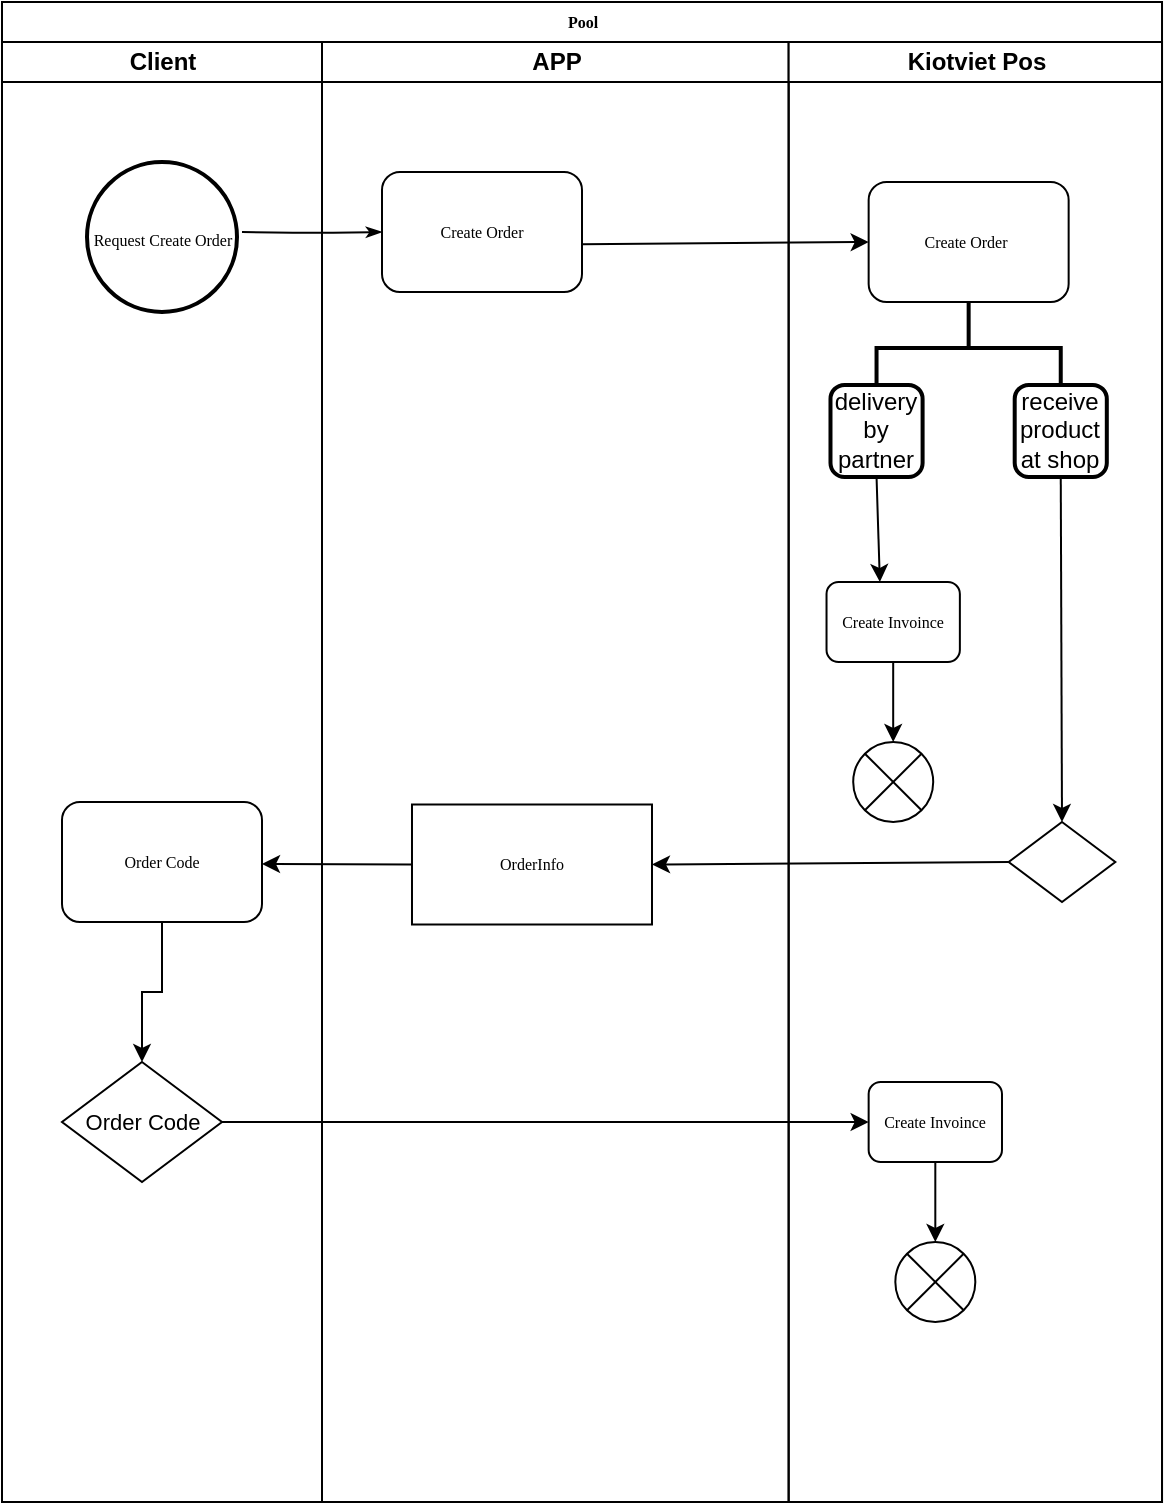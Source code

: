 <mxfile version="13.8.6" type="github">
  <diagram name="Page-1" id="74e2e168-ea6b-b213-b513-2b3c1d86103e">
    <mxGraphModel dx="983" dy="492" grid="1" gridSize="10" guides="1" tooltips="1" connect="1" arrows="1" fold="1" page="1" pageScale="1" pageWidth="1100" pageHeight="850" background="#ffffff" math="0" shadow="0">
      <root>
        <mxCell id="0" />
        <mxCell id="1" parent="0" />
        <mxCell id="77e6c97f196da883-1" value="Pool" style="swimlane;html=1;childLayout=stackLayout;startSize=20;rounded=0;shadow=0;labelBackgroundColor=none;strokeWidth=1;fontFamily=Verdana;fontSize=8;align=center;" parent="1" vertex="1">
          <mxGeometry x="70" y="40" width="580.01" height="750" as="geometry" />
        </mxCell>
        <mxCell id="77e6c97f196da883-2" value="Client" style="swimlane;html=1;startSize=20;" parent="77e6c97f196da883-1" vertex="1">
          <mxGeometry y="20" width="160" height="730" as="geometry" />
        </mxCell>
        <mxCell id="77e6c97f196da883-9" value="Order Code" style="rounded=1;whiteSpace=wrap;html=1;shadow=0;labelBackgroundColor=none;strokeWidth=1;fontFamily=Verdana;fontSize=8;align=center;" parent="77e6c97f196da883-2" vertex="1">
          <mxGeometry x="30" y="380" width="100" height="60" as="geometry" />
        </mxCell>
        <mxCell id="KoxVc82YLb97do5Z55c8-21" value="&lt;span style=&quot;font-family: &amp;#34;verdana&amp;#34; ; font-size: 8px&quot;&gt;Request Create Order&lt;/span&gt;" style="strokeWidth=2;html=1;shape=mxgraph.flowchart.start_2;whiteSpace=wrap;" vertex="1" parent="77e6c97f196da883-2">
          <mxGeometry x="42.5" y="60" width="75" height="75" as="geometry" />
        </mxCell>
        <mxCell id="KoxVc82YLb97do5Z55c8-30" value="" style="rhombus;whiteSpace=wrap;html=1;rounded=0;shadow=0;labelBackgroundColor=none;strokeWidth=1;fontFamily=Verdana;fontSize=8;align=center;" vertex="1" parent="77e6c97f196da883-2">
          <mxGeometry x="30" y="510" width="80" height="60" as="geometry" />
        </mxCell>
        <mxCell id="KoxVc82YLb97do5Z55c8-70" value="" style="endArrow=classic;html=1;entryX=0;entryY=0.5;entryDx=0;entryDy=0;" edge="1" parent="77e6c97f196da883-2" target="KoxVc82YLb97do5Z55c8-69">
          <mxGeometry width="50" height="50" relative="1" as="geometry">
            <mxPoint x="110" y="540" as="sourcePoint" />
            <mxPoint x="160" y="490" as="targetPoint" />
          </mxGeometry>
        </mxCell>
        <mxCell id="KoxVc82YLb97do5Z55c8-78" value="Order Code" style="edgeLabel;html=1;align=center;verticalAlign=middle;resizable=0;points=[];" vertex="1" connectable="0" parent="KoxVc82YLb97do5Z55c8-70">
          <mxGeometry x="-0.144" y="-2" relative="1" as="geometry">
            <mxPoint x="-178.62" y="-2" as="offset" />
          </mxGeometry>
        </mxCell>
        <mxCell id="KoxVc82YLb97do5Z55c8-75" style="edgeStyle=orthogonalEdgeStyle;rounded=0;orthogonalLoop=1;jettySize=auto;html=1;" edge="1" parent="77e6c97f196da883-2" source="77e6c97f196da883-9" target="KoxVc82YLb97do5Z55c8-30">
          <mxGeometry relative="1" as="geometry">
            <mxPoint x="80" y="490" as="targetPoint" />
          </mxGeometry>
        </mxCell>
        <mxCell id="77e6c97f196da883-26" style="edgeStyle=orthogonalEdgeStyle;rounded=1;html=1;labelBackgroundColor=none;startArrow=none;startFill=0;startSize=5;endArrow=classicThin;endFill=1;endSize=5;jettySize=auto;orthogonalLoop=1;strokeWidth=1;fontFamily=Verdana;fontSize=8" parent="77e6c97f196da883-1" target="77e6c97f196da883-11" edge="1">
          <mxGeometry relative="1" as="geometry">
            <mxPoint x="120" y="115" as="sourcePoint" />
          </mxGeometry>
        </mxCell>
        <mxCell id="77e6c97f196da883-3" value="APP" style="swimlane;html=1;startSize=20;" parent="77e6c97f196da883-1" vertex="1">
          <mxGeometry x="160" y="20" width="233.325" height="730" as="geometry" />
        </mxCell>
        <mxCell id="77e6c97f196da883-11" value="Create Order" style="rounded=1;whiteSpace=wrap;html=1;shadow=0;labelBackgroundColor=none;strokeWidth=1;fontFamily=Verdana;fontSize=8;align=center;" parent="77e6c97f196da883-3" vertex="1">
          <mxGeometry x="30" y="65" width="100" height="60" as="geometry" />
        </mxCell>
        <mxCell id="KoxVc82YLb97do5Z55c8-63" value="OrderInfo" style="whiteSpace=wrap;html=1;rounded=0;shadow=0;fontFamily=Verdana;fontSize=8;strokeWidth=1;" vertex="1" parent="77e6c97f196da883-3">
          <mxGeometry x="44.995" y="381.25" width="120" height="60" as="geometry" />
        </mxCell>
        <mxCell id="KoxVc82YLb97do5Z55c8-52" value="" style="endArrow=classic;html=1;exitX=0.998;exitY=0.602;exitDx=0;exitDy=0;entryX=0;entryY=0.5;entryDx=0;entryDy=0;exitPerimeter=0;" edge="1" parent="77e6c97f196da883-1" source="77e6c97f196da883-11" target="KoxVc82YLb97do5Z55c8-2">
          <mxGeometry width="50" height="50" relative="1" as="geometry">
            <mxPoint x="350" y="120" as="sourcePoint" />
            <mxPoint x="400" y="70" as="targetPoint" />
          </mxGeometry>
        </mxCell>
        <mxCell id="KoxVc82YLb97do5Z55c8-66" value="" style="endArrow=classic;html=1;exitX=0;exitY=0.5;exitDx=0;exitDy=0;" edge="1" parent="77e6c97f196da883-1" source="KoxVc82YLb97do5Z55c8-63">
          <mxGeometry width="50" height="50" relative="1" as="geometry">
            <mxPoint x="160" y="500" as="sourcePoint" />
            <mxPoint x="130" y="431" as="targetPoint" />
          </mxGeometry>
        </mxCell>
        <mxCell id="77e6c97f196da883-4" value="Kiotviet Pos" style="swimlane;html=1;startSize=20;" parent="77e6c97f196da883-1" vertex="1">
          <mxGeometry x="393.325" y="20" width="186.685" height="730" as="geometry" />
        </mxCell>
        <mxCell id="KoxVc82YLb97do5Z55c8-2" value="Create Order&amp;nbsp;" style="rounded=1;whiteSpace=wrap;html=1;shadow=0;labelBackgroundColor=none;strokeWidth=1;fontFamily=Verdana;fontSize=8;align=center;" vertex="1" parent="77e6c97f196da883-4">
          <mxGeometry x="40" y="70" width="100" height="60" as="geometry" />
        </mxCell>
        <mxCell id="KoxVc82YLb97do5Z55c8-61" value="Create Invoince" style="rounded=1;whiteSpace=wrap;html=1;shadow=0;labelBackgroundColor=none;strokeWidth=1;fontFamily=Verdana;fontSize=8;align=center;" vertex="1" parent="77e6c97f196da883-4">
          <mxGeometry x="18.94" y="270" width="66.67" height="40" as="geometry" />
        </mxCell>
        <mxCell id="KoxVc82YLb97do5Z55c8-65" value="" style="endArrow=classic;html=1;exitX=0.5;exitY=1;exitDx=0;exitDy=0;entryX=0.4;entryY=0;entryDx=0;entryDy=0;entryPerimeter=0;" edge="1" parent="77e6c97f196da883-4" source="KoxVc82YLb97do5Z55c8-46" target="KoxVc82YLb97do5Z55c8-61">
          <mxGeometry width="50" height="50" relative="1" as="geometry">
            <mxPoint x="73.355" y="350" as="sourcePoint" />
            <mxPoint x="123.355" y="300" as="targetPoint" />
          </mxGeometry>
        </mxCell>
        <mxCell id="KoxVc82YLb97do5Z55c8-67" value="" style="verticalLabelPosition=bottom;verticalAlign=top;html=1;shape=mxgraph.flowchart.or;" vertex="1" parent="77e6c97f196da883-4">
          <mxGeometry x="32.28" y="350" width="40" height="40" as="geometry" />
        </mxCell>
        <mxCell id="KoxVc82YLb97do5Z55c8-68" value="" style="endArrow=classic;html=1;" edge="1" parent="77e6c97f196da883-4" target="KoxVc82YLb97do5Z55c8-67">
          <mxGeometry width="50" height="50" relative="1" as="geometry">
            <mxPoint x="52.285" y="310" as="sourcePoint" />
            <mxPoint x="95.615" y="280" as="targetPoint" />
          </mxGeometry>
        </mxCell>
        <mxCell id="KoxVc82YLb97do5Z55c8-69" value="Create Invoince" style="rounded=1;whiteSpace=wrap;html=1;shadow=0;labelBackgroundColor=none;strokeWidth=1;fontFamily=Verdana;fontSize=8;align=center;" vertex="1" parent="77e6c97f196da883-4">
          <mxGeometry x="40.0" y="520" width="66.67" height="40" as="geometry" />
        </mxCell>
        <mxCell id="KoxVc82YLb97do5Z55c8-71" value="" style="rhombus;whiteSpace=wrap;html=1;rounded=0;shadow=0;labelBackgroundColor=none;strokeWidth=1;fontFamily=Verdana;fontSize=8;align=center;" vertex="1" parent="77e6c97f196da883-4">
          <mxGeometry x="110.01" y="390" width="53.33" height="40" as="geometry" />
        </mxCell>
        <mxCell id="KoxVc82YLb97do5Z55c8-72" value="" style="endArrow=classic;html=1;exitX=0.5;exitY=1;exitDx=0;exitDy=0;entryX=0.5;entryY=0;entryDx=0;entryDy=0;" edge="1" parent="77e6c97f196da883-4" source="KoxVc82YLb97do5Z55c8-47" target="KoxVc82YLb97do5Z55c8-71">
          <mxGeometry width="50" height="50" relative="1" as="geometry">
            <mxPoint x="136.685" y="360" as="sourcePoint" />
            <mxPoint x="186.685" y="310" as="targetPoint" />
          </mxGeometry>
        </mxCell>
        <mxCell id="KoxVc82YLb97do5Z55c8-59" value="" style="group" vertex="1" connectable="0" parent="77e6c97f196da883-4">
          <mxGeometry x="20.92" y="130" width="138.16" height="87.5" as="geometry" />
        </mxCell>
        <mxCell id="KoxVc82YLb97do5Z55c8-43" value="" style="strokeWidth=2;html=1;shape=mxgraph.flowchart.annotation_2;align=left;labelPosition=right;pointerEvents=1;rotation=90;" vertex="1" parent="KoxVc82YLb97do5Z55c8-59">
          <mxGeometry x="46.053" y="-23.026" width="46.053" height="92.105" as="geometry" />
        </mxCell>
        <mxCell id="KoxVc82YLb97do5Z55c8-46" value="delivery by partner" style="rounded=1;whiteSpace=wrap;html=1;absoluteArcSize=1;arcSize=14;strokeWidth=2;" vertex="1" parent="KoxVc82YLb97do5Z55c8-59">
          <mxGeometry y="41.447" width="46.053" height="46.053" as="geometry" />
        </mxCell>
        <mxCell id="KoxVc82YLb97do5Z55c8-47" value="receive product at shop" style="rounded=1;whiteSpace=wrap;html=1;absoluteArcSize=1;arcSize=14;strokeWidth=2;" vertex="1" parent="KoxVc82YLb97do5Z55c8-59">
          <mxGeometry x="92.107" y="41.447" width="46.053" height="46.053" as="geometry" />
        </mxCell>
        <mxCell id="KoxVc82YLb97do5Z55c8-76" value="" style="verticalLabelPosition=bottom;verticalAlign=top;html=1;shape=mxgraph.flowchart.or;" vertex="1" parent="77e6c97f196da883-4">
          <mxGeometry x="53.34" y="600" width="40" height="40" as="geometry" />
        </mxCell>
        <mxCell id="KoxVc82YLb97do5Z55c8-77" value="" style="endArrow=classic;html=1;" edge="1" parent="77e6c97f196da883-4" target="KoxVc82YLb97do5Z55c8-76">
          <mxGeometry width="50" height="50" relative="1" as="geometry">
            <mxPoint x="73.345" y="560.0" as="sourcePoint" />
            <mxPoint x="-346.65" y="470" as="targetPoint" />
          </mxGeometry>
        </mxCell>
        <mxCell id="KoxVc82YLb97do5Z55c8-73" value="" style="endArrow=classic;html=1;entryX=1;entryY=0.5;entryDx=0;entryDy=0;exitX=0;exitY=0.5;exitDx=0;exitDy=0;" edge="1" parent="77e6c97f196da883-1" source="KoxVc82YLb97do5Z55c8-71" target="KoxVc82YLb97do5Z55c8-63">
          <mxGeometry width="50" height="50" relative="1" as="geometry">
            <mxPoint x="453.34" y="435" as="sourcePoint" />
            <mxPoint x="503.34" y="385" as="targetPoint" />
          </mxGeometry>
        </mxCell>
      </root>
    </mxGraphModel>
  </diagram>
</mxfile>
